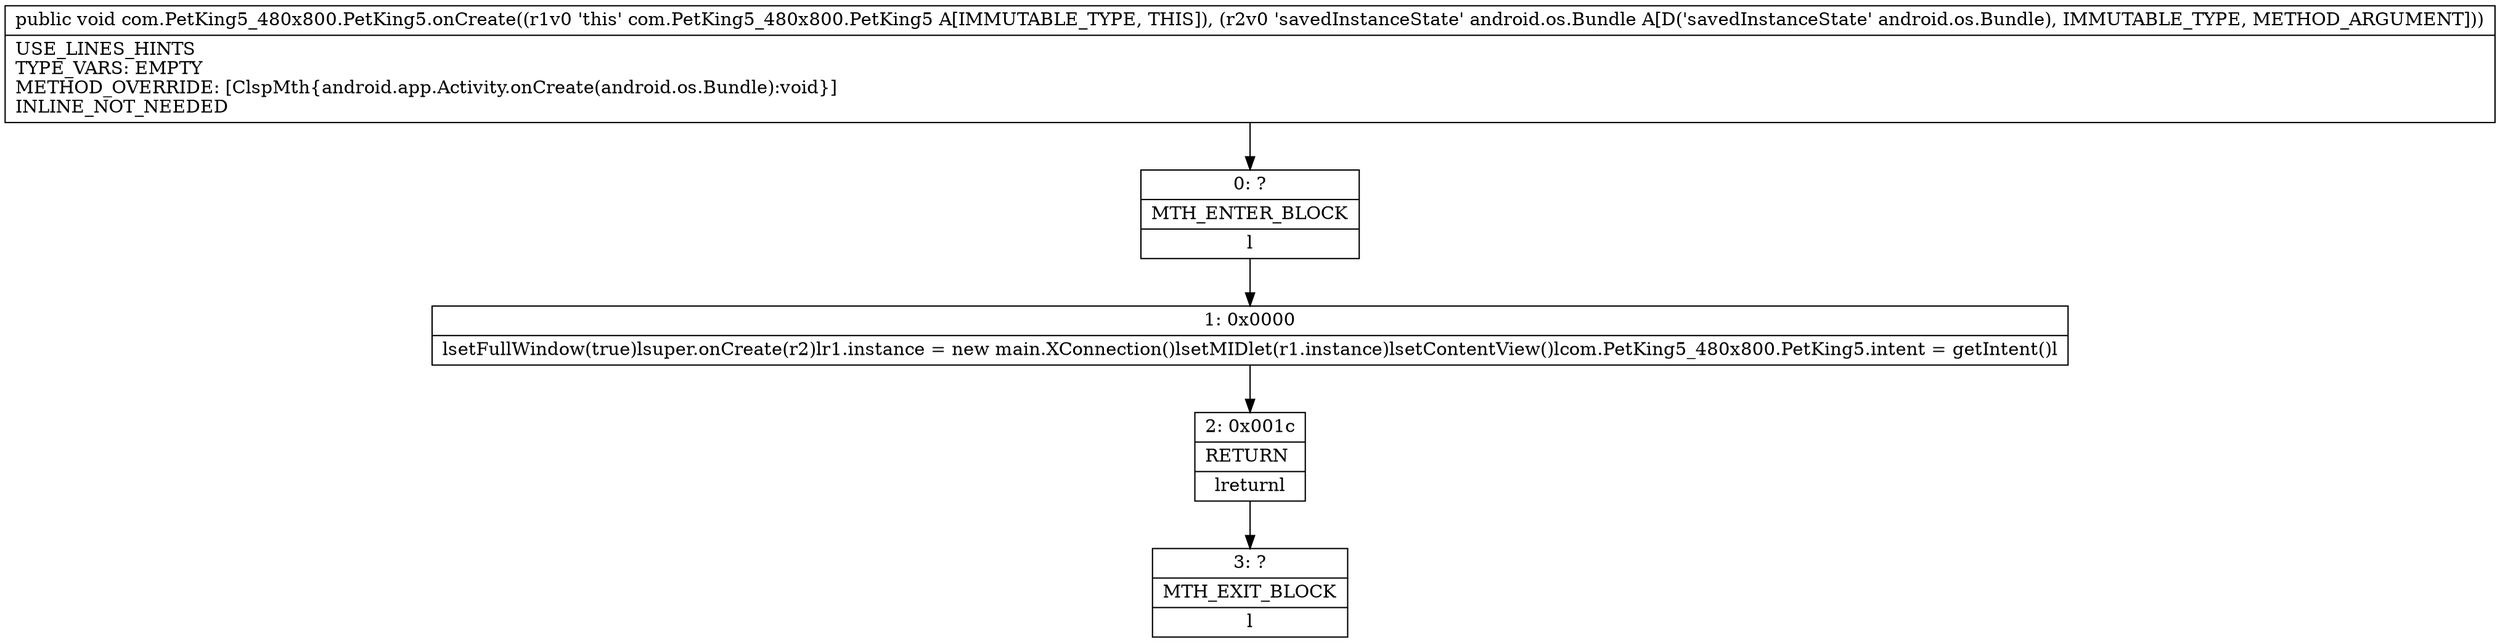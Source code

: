 digraph "CFG forcom.PetKing5_480x800.PetKing5.onCreate(Landroid\/os\/Bundle;)V" {
Node_0 [shape=record,label="{0\:\ ?|MTH_ENTER_BLOCK\l|l}"];
Node_1 [shape=record,label="{1\:\ 0x0000|lsetFullWindow(true)lsuper.onCreate(r2)lr1.instance = new main.XConnection()lsetMIDlet(r1.instance)lsetContentView()lcom.PetKing5_480x800.PetKing5.intent = getIntent()l}"];
Node_2 [shape=record,label="{2\:\ 0x001c|RETURN\l|lreturnl}"];
Node_3 [shape=record,label="{3\:\ ?|MTH_EXIT_BLOCK\l|l}"];
MethodNode[shape=record,label="{public void com.PetKing5_480x800.PetKing5.onCreate((r1v0 'this' com.PetKing5_480x800.PetKing5 A[IMMUTABLE_TYPE, THIS]), (r2v0 'savedInstanceState' android.os.Bundle A[D('savedInstanceState' android.os.Bundle), IMMUTABLE_TYPE, METHOD_ARGUMENT]))  | USE_LINES_HINTS\lTYPE_VARS: EMPTY\lMETHOD_OVERRIDE: [ClspMth\{android.app.Activity.onCreate(android.os.Bundle):void\}]\lINLINE_NOT_NEEDED\l}"];
MethodNode -> Node_0;
Node_0 -> Node_1;
Node_1 -> Node_2;
Node_2 -> Node_3;
}

